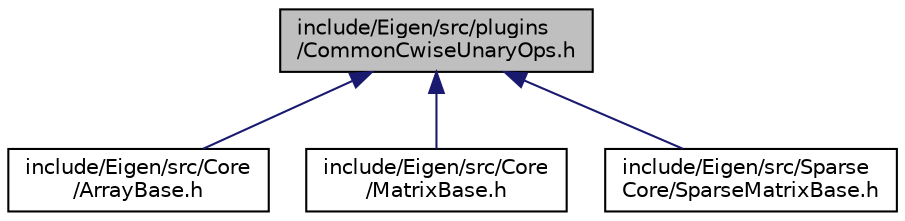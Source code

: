 digraph "include/Eigen/src/plugins/CommonCwiseUnaryOps.h"
{
  edge [fontname="Helvetica",fontsize="10",labelfontname="Helvetica",labelfontsize="10"];
  node [fontname="Helvetica",fontsize="10",shape=record];
  Node1 [label="include/Eigen/src/plugins\l/CommonCwiseUnaryOps.h",height=0.2,width=0.4,color="black", fillcolor="grey75", style="filled" fontcolor="black"];
  Node1 -> Node2 [dir="back",color="midnightblue",fontsize="10",style="solid",fontname="Helvetica"];
  Node2 [label="include/Eigen/src/Core\l/ArrayBase.h",height=0.2,width=0.4,color="black", fillcolor="white", style="filled",URL="$ArrayBase_8h.html"];
  Node1 -> Node3 [dir="back",color="midnightblue",fontsize="10",style="solid",fontname="Helvetica"];
  Node3 [label="include/Eigen/src/Core\l/MatrixBase.h",height=0.2,width=0.4,color="black", fillcolor="white", style="filled",URL="$MatrixBase_8h.html"];
  Node1 -> Node4 [dir="back",color="midnightblue",fontsize="10",style="solid",fontname="Helvetica"];
  Node4 [label="include/Eigen/src/Sparse\lCore/SparseMatrixBase.h",height=0.2,width=0.4,color="black", fillcolor="white", style="filled",URL="$SparseMatrixBase_8h.html"];
}
